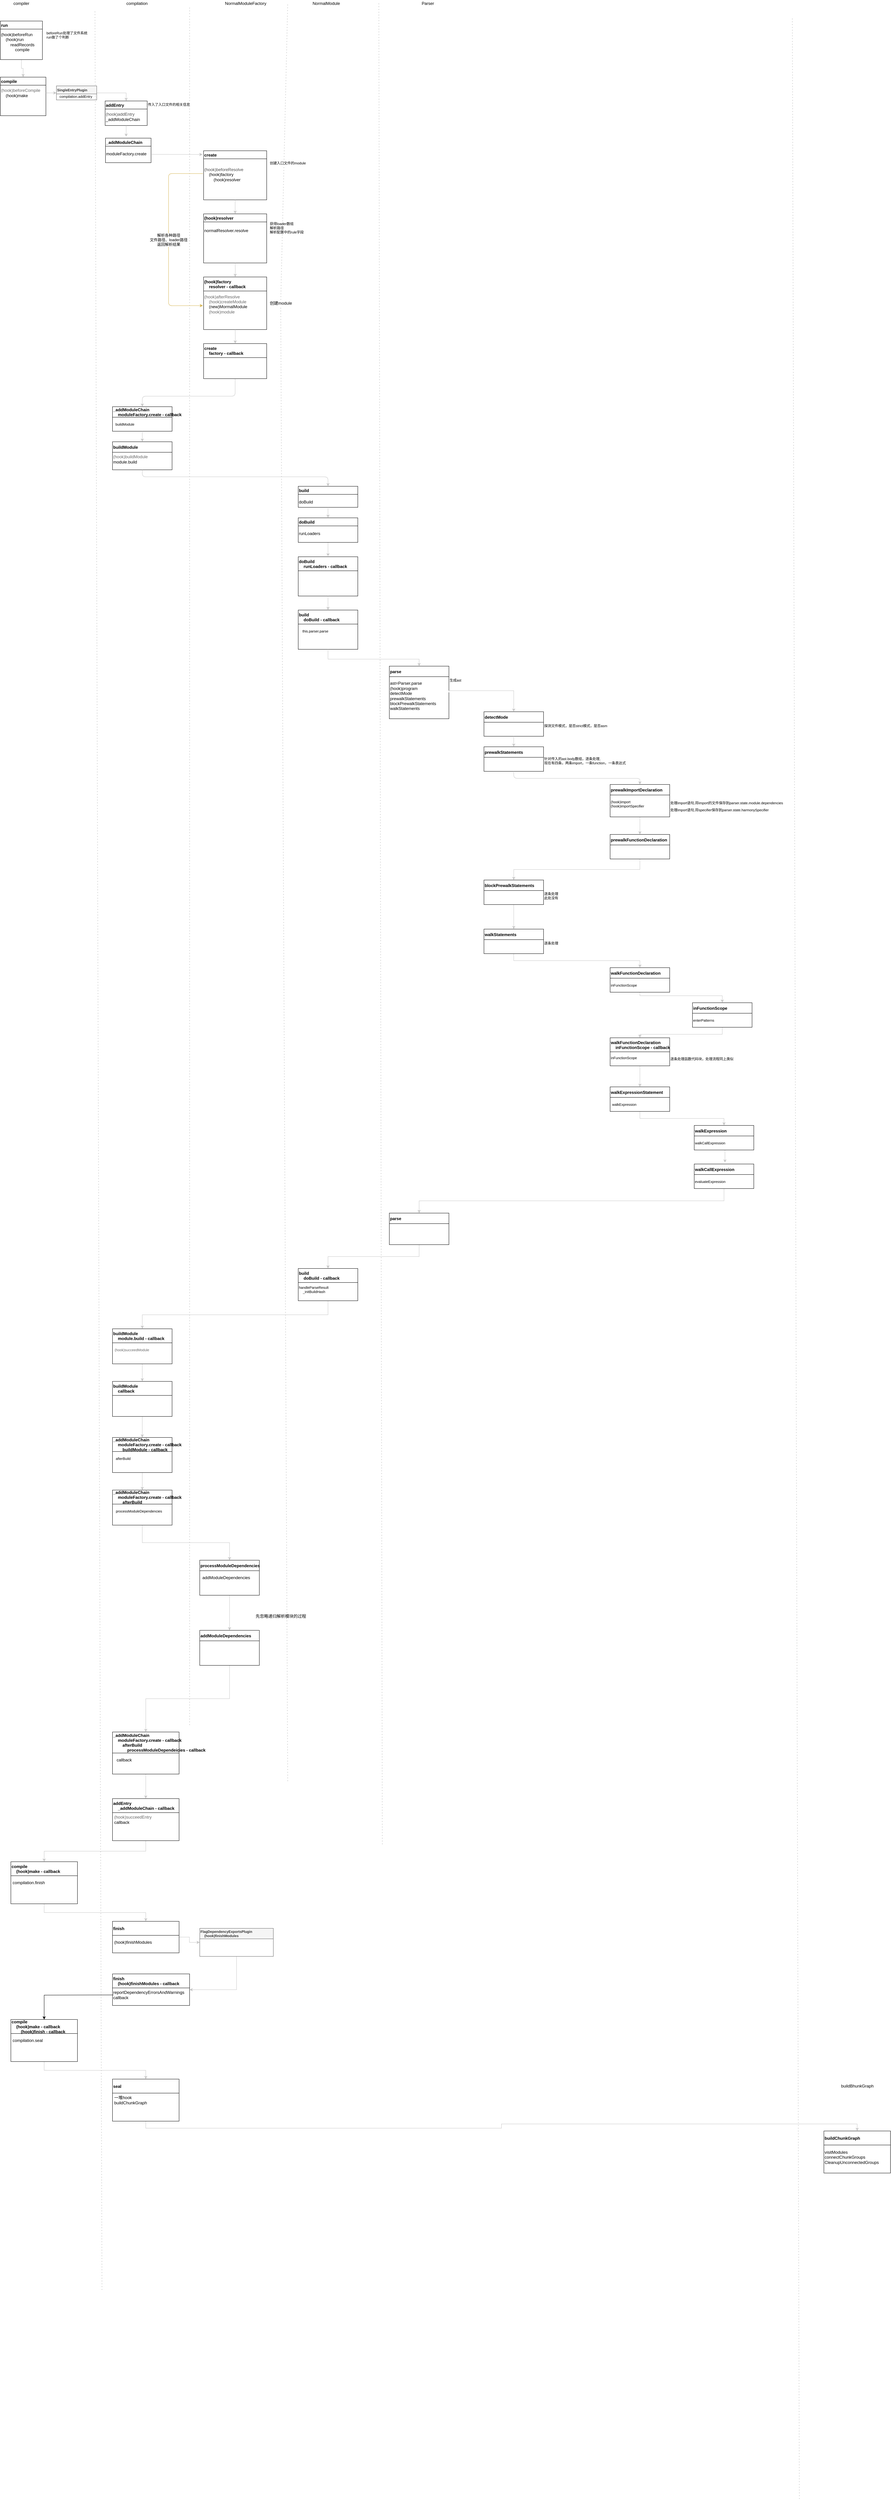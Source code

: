 <mxfile version="14.0.5" type="github">
  <diagram id="6BgOHTFHgBRa7XXHfq-5" name="Page-1">
    <mxGraphModel dx="4460" dy="3115" grid="1" gridSize="10" guides="1" tooltips="1" connect="1" arrows="1" fold="1" page="1" pageScale="1" pageWidth="827" pageHeight="1169" math="0" shadow="0">
      <root>
        <mxCell id="0" />
        <mxCell id="1" parent="0" />
        <mxCell id="rxVHNWmWw3qq-OFvizci-1" value="" style="endArrow=none;dashed=1;html=1;dashPattern=1 3;strokeWidth=2;strokeColor=#C7C7C7;" parent="1" edge="1">
          <mxGeometry width="50" height="50" relative="1" as="geometry">
            <mxPoint x="350" y="6600.833" as="sourcePoint" />
            <mxPoint x="330" y="100" as="targetPoint" />
          </mxGeometry>
        </mxCell>
        <mxCell id="rxVHNWmWw3qq-OFvizci-3" value="compiler" style="text;html=1;strokeColor=none;fillColor=none;align=center;verticalAlign=middle;whiteSpace=wrap;rounded=0;" parent="1" vertex="1">
          <mxGeometry x="100" y="70" width="40" height="20" as="geometry" />
        </mxCell>
        <mxCell id="h6ZV4v813gA91Fd8-JpO-1" style="edgeStyle=orthogonalEdgeStyle;rounded=0;orthogonalLoop=1;jettySize=auto;html=1;entryX=0.5;entryY=0;entryDx=0;entryDy=0;strokeColor=#C7C7C7;" parent="1" source="rxVHNWmWw3qq-OFvizci-5" target="rxVHNWmWw3qq-OFvizci-9" edge="1">
          <mxGeometry relative="1" as="geometry" />
        </mxCell>
        <mxCell id="rxVHNWmWw3qq-OFvizci-5" value="run" style="swimlane;align=left;" parent="1" vertex="1">
          <mxGeometry x="60" y="130" width="120" height="110" as="geometry" />
        </mxCell>
        <mxCell id="rxVHNWmWw3qq-OFvizci-6" value="(hook)beforeRun&lt;br&gt;&amp;nbsp; &amp;nbsp; (hook)run&lt;br&gt;&amp;nbsp; &amp;nbsp; &amp;nbsp; &amp;nbsp; readRecords&lt;br&gt;&amp;nbsp; &amp;nbsp; &amp;nbsp; &amp;nbsp; &amp;nbsp; &amp;nbsp; compile" style="text;html=1;align=left;verticalAlign=middle;resizable=0;points=[];autosize=1;" parent="rxVHNWmWw3qq-OFvizci-5" vertex="1">
          <mxGeometry y="30" width="110" height="60" as="geometry" />
        </mxCell>
        <mxCell id="rxVHNWmWw3qq-OFvizci-9" value="compile" style="swimlane;align=left;" parent="1" vertex="1">
          <mxGeometry x="60" y="290" width="130" height="110" as="geometry" />
        </mxCell>
        <mxCell id="rxVHNWmWw3qq-OFvizci-11" value="&lt;font color=&quot;#666666&quot;&gt;(hook)beforeCompile&lt;br&gt;&lt;/font&gt;&amp;nbsp; &amp;nbsp; (hook)make" style="text;html=1;align=left;verticalAlign=middle;resizable=0;points=[];autosize=1;" parent="rxVHNWmWw3qq-OFvizci-9" vertex="1">
          <mxGeometry y="30" width="130" height="30" as="geometry" />
        </mxCell>
        <mxCell id="h6ZV4v813gA91Fd8-JpO-40" style="edgeStyle=orthogonalEdgeStyle;rounded=0;orthogonalLoop=1;jettySize=auto;html=1;entryX=0.5;entryY=0;entryDx=0;entryDy=0;strokeColor=#C7C7C7;" parent="1" source="rxVHNWmWw3qq-OFvizci-15" target="rxVHNWmWw3qq-OFvizci-18" edge="1">
          <mxGeometry relative="1" as="geometry" />
        </mxCell>
        <mxCell id="rxVHNWmWw3qq-OFvizci-15" value="SingleEntryPlugin" style="swimlane;align=left;fillColor=#f5f5f5;strokeColor=#666666;fontColor=#333333;fontSize=10;" parent="1" vertex="1">
          <mxGeometry x="220" y="315" width="115" height="40" as="geometry" />
        </mxCell>
        <mxCell id="rxVHNWmWw3qq-OFvizci-16" value="compilation.addEntry" style="text;html=1;align=center;verticalAlign=middle;resizable=0;points=[];autosize=1;fontSize=10;" parent="rxVHNWmWw3qq-OFvizci-15" vertex="1">
          <mxGeometry y="20" width="110" height="20" as="geometry" />
        </mxCell>
        <mxCell id="rxVHNWmWw3qq-OFvizci-17" value="compilation" style="text;html=1;strokeColor=none;fillColor=none;align=center;verticalAlign=middle;whiteSpace=wrap;rounded=0;" parent="1" vertex="1">
          <mxGeometry x="430" y="70" width="40" height="20" as="geometry" />
        </mxCell>
        <mxCell id="rxVHNWmWw3qq-OFvizci-18" value="addEntry" style="swimlane;align=left;" parent="1" vertex="1">
          <mxGeometry x="359" y="358" width="120" height="70" as="geometry" />
        </mxCell>
        <mxCell id="rxVHNWmWw3qq-OFvizci-19" value="&lt;font color=&quot;#4d4d4d&quot;&gt;(hook)addEntry&lt;br&gt;&lt;/font&gt;_addModuleChain" style="text;html=1;align=left;verticalAlign=middle;resizable=0;points=[];autosize=1;" parent="rxVHNWmWw3qq-OFvizci-18" vertex="1">
          <mxGeometry y="30" width="110" height="30" as="geometry" />
        </mxCell>
        <mxCell id="rxVHNWmWw3qq-OFvizci-20" value="_addModuleChain" style="swimlane;align=left;" parent="1" vertex="1">
          <mxGeometry x="360" y="464" width="130" height="70" as="geometry" />
        </mxCell>
        <mxCell id="rxVHNWmWw3qq-OFvizci-21" value="moduleFactory.create" style="text;html=1;align=left;verticalAlign=middle;resizable=0;points=[];autosize=1;" parent="rxVHNWmWw3qq-OFvizci-20" vertex="1">
          <mxGeometry y="35" width="130" height="20" as="geometry" />
        </mxCell>
        <mxCell id="rxVHNWmWw3qq-OFvizci-22" value="" style="endArrow=none;dashed=1;html=1;dashPattern=1 3;strokeWidth=2;strokeColor=#C7C7C7;" parent="1" edge="1">
          <mxGeometry width="50" height="50" relative="1" as="geometry">
            <mxPoint x="600" y="4990" as="sourcePoint" />
            <mxPoint x="600.0" y="90" as="targetPoint" />
          </mxGeometry>
        </mxCell>
        <mxCell id="rxVHNWmWw3qq-OFvizci-23" value="NormalModuleFactory" style="text;html=1;strokeColor=none;fillColor=none;align=center;verticalAlign=middle;whiteSpace=wrap;rounded=0;" parent="1" vertex="1">
          <mxGeometry x="740" y="70" width="40" height="20" as="geometry" />
        </mxCell>
        <mxCell id="rxVHNWmWw3qq-OFvizci-25" value="create" style="swimlane;align=left;" parent="1" vertex="1">
          <mxGeometry x="640" y="500" width="180" height="140" as="geometry" />
        </mxCell>
        <mxCell id="rxVHNWmWw3qq-OFvizci-26" value="&lt;font color=&quot;#4d4d4d&quot;&gt;(hook)beforeResolve&lt;br&gt;&lt;/font&gt;&amp;nbsp; &amp;nbsp; (hook)factory&lt;br&gt;&amp;nbsp; &amp;nbsp; &amp;nbsp; &amp;nbsp; (hook)resolver&lt;br&gt;&amp;nbsp; &amp;nbsp; &amp;nbsp; &amp;nbsp; &amp;nbsp; &amp;nbsp;" style="text;html=1;align=left;verticalAlign=middle;resizable=0;points=[];autosize=1;" parent="rxVHNWmWw3qq-OFvizci-25" vertex="1">
          <mxGeometry y="45" width="130" height="60" as="geometry" />
        </mxCell>
        <mxCell id="rxVHNWmWw3qq-OFvizci-27" value="_addModuleChain&#xa;    moduleFactory.create - callback" style="swimlane;align=left;startSize=30;" parent="1" vertex="1">
          <mxGeometry x="380" y="1230" width="170" height="70" as="geometry" />
        </mxCell>
        <mxCell id="rxVHNWmWw3qq-OFvizci-29" value="buildModule" style="text;html=1;align=center;verticalAlign=middle;resizable=0;points=[];autosize=1;fontSize=10;" parent="rxVHNWmWw3qq-OFvizci-27" vertex="1">
          <mxGeometry y="40" width="70" height="20" as="geometry" />
        </mxCell>
        <mxCell id="rxVHNWmWw3qq-OFvizci-30" value="buildModule" style="swimlane;align=left;startSize=30;" parent="1" vertex="1">
          <mxGeometry x="380" y="1330" width="170" height="80" as="geometry" />
        </mxCell>
        <mxCell id="rxVHNWmWw3qq-OFvizci-31" value="&lt;font color=&quot;#666666&quot;&gt;(hook)buildModule&lt;br&gt;&lt;/font&gt;module.build" style="text;html=1;align=left;verticalAlign=middle;resizable=0;points=[];autosize=1;" parent="rxVHNWmWw3qq-OFvizci-30" vertex="1">
          <mxGeometry y="35" width="110" height="30" as="geometry" />
        </mxCell>
        <mxCell id="rxVHNWmWw3qq-OFvizci-32" value="" style="endArrow=none;dashed=1;html=1;dashPattern=1 3;strokeWidth=2;strokeColor=#C7C7C7;" parent="1" source="h6ZV4v813gA91Fd8-JpO-7" edge="1">
          <mxGeometry width="50" height="50" relative="1" as="geometry">
            <mxPoint x="880" y="5150" as="sourcePoint" />
            <mxPoint x="880" y="80" as="targetPoint" />
          </mxGeometry>
        </mxCell>
        <mxCell id="rxVHNWmWw3qq-OFvizci-33" value="build" style="swimlane;align=left;" parent="1" vertex="1">
          <mxGeometry x="910" y="1457" width="170" height="60" as="geometry" />
        </mxCell>
        <mxCell id="rxVHNWmWw3qq-OFvizci-34" value="doBuild" style="text;html=1;align=left;verticalAlign=middle;resizable=0;points=[];autosize=1;" parent="rxVHNWmWw3qq-OFvizci-33" vertex="1">
          <mxGeometry y="35" width="60" height="20" as="geometry" />
        </mxCell>
        <mxCell id="rxVHNWmWw3qq-OFvizci-35" value="NormalModule" style="text;html=1;strokeColor=none;fillColor=none;align=center;verticalAlign=middle;whiteSpace=wrap;rounded=0;" parent="1" vertex="1">
          <mxGeometry x="970" y="70" width="40" height="20" as="geometry" />
        </mxCell>
        <mxCell id="QC7sre-XqN9Exx4dISkb-7" style="edgeStyle=orthogonalEdgeStyle;rounded=0;orthogonalLoop=1;jettySize=auto;html=1;exitX=0.5;exitY=1;exitDx=0;exitDy=0;strokeColor=#C7C7C7;fontSize=10;" parent="1" source="rxVHNWmWw3qq-OFvizci-36" edge="1">
          <mxGeometry relative="1" as="geometry">
            <mxPoint x="995" y="1657" as="targetPoint" />
            <Array as="points">
              <mxPoint x="995" y="1630" />
              <mxPoint x="995" y="1630" />
            </Array>
          </mxGeometry>
        </mxCell>
        <mxCell id="rxVHNWmWw3qq-OFvizci-36" value="doBuild" style="swimlane;align=left;" parent="1" vertex="1">
          <mxGeometry x="910" y="1547" width="170" height="70" as="geometry" />
        </mxCell>
        <mxCell id="rxVHNWmWw3qq-OFvizci-37" value="runLoaders&lt;br&gt;" style="text;html=1;align=left;verticalAlign=middle;resizable=0;points=[];autosize=1;" parent="rxVHNWmWw3qq-OFvizci-36" vertex="1">
          <mxGeometry y="35" width="80" height="20" as="geometry" />
        </mxCell>
        <mxCell id="rxVHNWmWw3qq-OFvizci-38" value="doBuild&#xa;    runLoaders - callback" style="swimlane;align=left;startSize=40;" parent="1" vertex="1">
          <mxGeometry x="910" y="1658" width="170" height="112" as="geometry" />
        </mxCell>
        <mxCell id="QC7sre-XqN9Exx4dISkb-1" value="" style="endArrow=none;dashed=1;html=1;dashPattern=1 3;strokeWidth=2;strokeColor=#C7C7C7;" parent="1" edge="1">
          <mxGeometry width="50" height="50" relative="1" as="geometry">
            <mxPoint x="1150" y="5330" as="sourcePoint" />
            <mxPoint x="1140" y="80" as="targetPoint" />
          </mxGeometry>
        </mxCell>
        <mxCell id="QC7sre-XqN9Exx4dISkb-2" value="Parser" style="text;html=1;strokeColor=none;fillColor=none;align=center;verticalAlign=middle;whiteSpace=wrap;rounded=0;" parent="1" vertex="1">
          <mxGeometry x="1260" y="70" width="40" height="20" as="geometry" />
        </mxCell>
        <mxCell id="QC7sre-XqN9Exx4dISkb-3" value="parse" style="swimlane;align=left;startSize=30;" parent="1" vertex="1">
          <mxGeometry x="1170" y="1970" width="170" height="150" as="geometry" />
        </mxCell>
        <mxCell id="QC7sre-XqN9Exx4dISkb-4" value="ast=Parser.parse&lt;br&gt;(hook)program&lt;br&gt;detectMode&lt;br&gt;prewalkStatements&lt;br&gt;blockPrewalkStatements&lt;br&gt;walkStatements" style="text;html=1;align=left;verticalAlign=middle;resizable=0;points=[];autosize=1;" parent="QC7sre-XqN9Exx4dISkb-3" vertex="1">
          <mxGeometry y="40" width="150" height="90" as="geometry" />
        </mxCell>
        <mxCell id="QC7sre-XqN9Exx4dISkb-24" value="" style="endArrow=classic;html=1;strokeColor=#C7C7C7;fontSize=10;exitX=1.015;exitY=0.56;exitDx=0;exitDy=0;exitPerimeter=0;entryX=-0.018;entryY=0.076;entryDx=0;entryDy=0;entryPerimeter=0;" parent="1" source="rxVHNWmWw3qq-OFvizci-21" target="rxVHNWmWw3qq-OFvizci-25" edge="1">
          <mxGeometry width="50" height="50" relative="1" as="geometry">
            <mxPoint x="330" y="414" as="sourcePoint" />
            <mxPoint x="380" y="364" as="targetPoint" />
          </mxGeometry>
        </mxCell>
        <mxCell id="QC7sre-XqN9Exx4dISkb-25" value="" style="endArrow=classic;html=1;strokeColor=#C7C7C7;fontSize=10;entryX=0.5;entryY=0;entryDx=0;entryDy=0;exitX=0.5;exitY=1;exitDx=0;exitDy=0;" parent="1" source="QC7sre-XqN9Exx4dISkb-43" target="rxVHNWmWw3qq-OFvizci-27" edge="1">
          <mxGeometry width="50" height="50" relative="1" as="geometry">
            <mxPoint x="465" y="1150" as="sourcePoint" />
            <mxPoint x="700" y="1290" as="targetPoint" />
            <Array as="points">
              <mxPoint x="730" y="1200" />
              <mxPoint x="465" y="1200" />
            </Array>
          </mxGeometry>
        </mxCell>
        <mxCell id="QC7sre-XqN9Exx4dISkb-26" value="" style="endArrow=classic;html=1;strokeColor=#C7C7C7;fontSize=10;exitX=0.5;exitY=1;exitDx=0;exitDy=0;entryX=0.5;entryY=0;entryDx=0;entryDy=0;" parent="1" source="rxVHNWmWw3qq-OFvizci-27" target="rxVHNWmWw3qq-OFvizci-30" edge="1">
          <mxGeometry width="50" height="50" relative="1" as="geometry">
            <mxPoint x="650" y="1340" as="sourcePoint" />
            <mxPoint x="700" y="1290" as="targetPoint" />
          </mxGeometry>
        </mxCell>
        <mxCell id="QC7sre-XqN9Exx4dISkb-27" value="" style="endArrow=classic;html=1;strokeColor=#C7C7C7;fontSize=10;entryX=0.5;entryY=0;entryDx=0;entryDy=0;" parent="1" target="rxVHNWmWw3qq-OFvizci-33" edge="1">
          <mxGeometry width="50" height="50" relative="1" as="geometry">
            <mxPoint x="465" y="1410" as="sourcePoint" />
            <mxPoint x="475" y="1340" as="targetPoint" />
            <Array as="points">
              <mxPoint x="465" y="1430" />
              <mxPoint x="995" y="1430" />
            </Array>
          </mxGeometry>
        </mxCell>
        <mxCell id="QC7sre-XqN9Exx4dISkb-30" style="edgeStyle=orthogonalEdgeStyle;rounded=0;orthogonalLoop=1;jettySize=auto;html=1;exitX=0.5;exitY=1;exitDx=0;exitDy=0;strokeColor=#C7C7C7;fontSize=10;" parent="1" source="rxVHNWmWw3qq-OFvizci-18" edge="1">
          <mxGeometry relative="1" as="geometry">
            <mxPoint x="130" y="250" as="sourcePoint" />
            <mxPoint x="419" y="460" as="targetPoint" />
          </mxGeometry>
        </mxCell>
        <mxCell id="QC7sre-XqN9Exx4dISkb-32" value="beforeRun处理了文件系统&lt;br&gt;&lt;div style=&quot;text-align: left&quot;&gt;&lt;span&gt;run做了个判断&lt;/span&gt;&lt;/div&gt;" style="text;html=1;strokeColor=none;fillColor=none;align=center;verticalAlign=middle;whiteSpace=wrap;rounded=0;fontSize=10;" parent="1" vertex="1">
          <mxGeometry x="180" y="160" width="140" height="20" as="geometry" />
        </mxCell>
        <mxCell id="QC7sre-XqN9Exx4dISkb-33" value="&lt;div&gt;&lt;span&gt;传入了入口文件的相关信息&lt;/span&gt;&lt;/div&gt;" style="text;html=1;strokeColor=none;fillColor=none;align=left;verticalAlign=middle;whiteSpace=wrap;rounded=0;fontSize=10;" parent="1" vertex="1">
          <mxGeometry x="479" y="358" width="140" height="20" as="geometry" />
        </mxCell>
        <mxCell id="QC7sre-XqN9Exx4dISkb-34" value="创建入口文件的module" style="text;html=1;strokeColor=none;fillColor=none;align=left;verticalAlign=middle;whiteSpace=wrap;rounded=0;fontSize=10;" parent="1" vertex="1">
          <mxGeometry x="827" y="525" width="140" height="20" as="geometry" />
        </mxCell>
        <mxCell id="QC7sre-XqN9Exx4dISkb-35" value="(hook)resolver" style="swimlane;align=left;" parent="1" vertex="1">
          <mxGeometry x="640" y="680" width="180" height="140" as="geometry" />
        </mxCell>
        <mxCell id="QC7sre-XqN9Exx4dISkb-36" value="normalResolver.resolve&lt;br&gt;&amp;nbsp; &amp;nbsp;&amp;nbsp;" style="text;html=1;align=left;verticalAlign=middle;resizable=0;points=[];autosize=1;" parent="QC7sre-XqN9Exx4dISkb-35" vertex="1">
          <mxGeometry y="40" width="140" height="30" as="geometry" />
        </mxCell>
        <mxCell id="QC7sre-XqN9Exx4dISkb-37" value="获得loader数组&lt;br&gt;解析路径&lt;br&gt;解析配置中的rule字段" style="text;html=1;strokeColor=none;fillColor=none;align=left;verticalAlign=middle;whiteSpace=wrap;rounded=0;fontSize=10;" parent="1" vertex="1">
          <mxGeometry x="827" y="710" width="140" height="20" as="geometry" />
        </mxCell>
        <mxCell id="QC7sre-XqN9Exx4dISkb-38" value="(hook)factory&#xa;    resolver - callback" style="swimlane;align=left;startSize=40;" parent="1" vertex="1">
          <mxGeometry x="640" y="860" width="180" height="150" as="geometry" />
        </mxCell>
        <mxCell id="QC7sre-XqN9Exx4dISkb-39" value="&lt;font color=&quot;#666666&quot;&gt;(hook)afterResolve&lt;br&gt;&amp;nbsp; &amp;nbsp; (hook)createModule&lt;br&gt;&lt;/font&gt;&amp;nbsp; &amp;nbsp; (new)MormalModule&lt;br&gt;&lt;font color=&quot;#666666&quot;&gt;&amp;nbsp; &amp;nbsp; (hook)module&lt;br&gt;&lt;/font&gt;&amp;nbsp; &amp;nbsp;&amp;nbsp;" style="text;html=1;align=left;verticalAlign=middle;resizable=0;points=[];autosize=1;" parent="QC7sre-XqN9Exx4dISkb-38" vertex="1">
          <mxGeometry y="45" width="140" height="80" as="geometry" />
        </mxCell>
        <mxCell id="QC7sre-XqN9Exx4dISkb-40" value="" style="endArrow=classic;html=1;strokeColor=#C7C7C7;fontSize=10;entryX=0.5;entryY=0;entryDx=0;entryDy=0;exitX=0.5;exitY=1;exitDx=0;exitDy=0;" parent="1" source="rxVHNWmWw3qq-OFvizci-25" target="QC7sre-XqN9Exx4dISkb-35" edge="1">
          <mxGeometry width="50" height="50" relative="1" as="geometry">
            <mxPoint x="455.0" y="620" as="sourcePoint" />
            <mxPoint x="455.0" y="700" as="targetPoint" />
            <Array as="points" />
          </mxGeometry>
        </mxCell>
        <mxCell id="QC7sre-XqN9Exx4dISkb-42" style="edgeStyle=orthogonalEdgeStyle;rounded=0;orthogonalLoop=1;jettySize=auto;html=1;strokeColor=#C7C7C7;fontSize=10;" parent="1" target="QC7sre-XqN9Exx4dISkb-38" edge="1">
          <mxGeometry relative="1" as="geometry">
            <mxPoint x="730" y="820" as="sourcePoint" />
          </mxGeometry>
        </mxCell>
        <mxCell id="QC7sre-XqN9Exx4dISkb-43" value="create&#xa;    factory - callback" style="swimlane;align=left;startSize=40;" parent="1" vertex="1">
          <mxGeometry x="640" y="1050" width="180" height="100" as="geometry" />
        </mxCell>
        <mxCell id="QC7sre-XqN9Exx4dISkb-45" style="edgeStyle=orthogonalEdgeStyle;rounded=0;orthogonalLoop=1;jettySize=auto;html=1;strokeColor=#C7C7C7;fontSize=10;" parent="1" target="QC7sre-XqN9Exx4dISkb-43" edge="1">
          <mxGeometry relative="1" as="geometry">
            <mxPoint x="730" y="1010" as="sourcePoint" />
            <mxPoint x="740.0" y="870" as="targetPoint" />
          </mxGeometry>
        </mxCell>
        <mxCell id="QC7sre-XqN9Exx4dISkb-46" value="" style="endArrow=classic;html=1;strokeColor=#C7C7C7;fontSize=10;exitX=0.5;exitY=1;exitDx=0;exitDy=0;entryX=0.5;entryY=0;entryDx=0;entryDy=0;" parent="1" source="rxVHNWmWw3qq-OFvizci-33" target="rxVHNWmWw3qq-OFvizci-36" edge="1">
          <mxGeometry width="50" height="50" relative="1" as="geometry">
            <mxPoint x="472.5" y="1750" as="sourcePoint" />
            <mxPoint x="475" y="1780" as="targetPoint" />
          </mxGeometry>
        </mxCell>
        <mxCell id="QC7sre-XqN9Exx4dISkb-47" value="build&#xa;    doBuild - callback" style="swimlane;align=left;startSize=40;" parent="1" vertex="1">
          <mxGeometry x="910" y="1810" width="170" height="112" as="geometry" />
        </mxCell>
        <mxCell id="QC7sre-XqN9Exx4dISkb-48" value="this.parser.parse" style="text;html=1;align=left;verticalAlign=middle;resizable=0;points=[];autosize=1;fontSize=10;" parent="QC7sre-XqN9Exx4dISkb-47" vertex="1">
          <mxGeometry x="10" y="50" width="90" height="20" as="geometry" />
        </mxCell>
        <mxCell id="QC7sre-XqN9Exx4dISkb-49" style="edgeStyle=orthogonalEdgeStyle;rounded=0;orthogonalLoop=1;jettySize=auto;html=1;exitX=0.5;exitY=1;exitDx=0;exitDy=0;strokeColor=#C7C7C7;fontSize=10;entryX=0.5;entryY=0;entryDx=0;entryDy=0;" parent="1" source="rxVHNWmWw3qq-OFvizci-38" target="QC7sre-XqN9Exx4dISkb-47" edge="1">
          <mxGeometry relative="1" as="geometry">
            <mxPoint x="1005" y="1627" as="sourcePoint" />
            <mxPoint x="1005" y="1667" as="targetPoint" />
            <Array as="points">
              <mxPoint x="995" y="1790" />
              <mxPoint x="995" y="1790" />
            </Array>
          </mxGeometry>
        </mxCell>
        <mxCell id="QC7sre-XqN9Exx4dISkb-50" style="edgeStyle=orthogonalEdgeStyle;rounded=0;orthogonalLoop=1;jettySize=auto;html=1;exitX=0.5;exitY=1;exitDx=0;exitDy=0;strokeColor=#C7C7C7;fontSize=10;entryX=0.5;entryY=0;entryDx=0;entryDy=0;" parent="1" source="QC7sre-XqN9Exx4dISkb-47" target="QC7sre-XqN9Exx4dISkb-3" edge="1">
          <mxGeometry relative="1" as="geometry">
            <mxPoint x="1005" y="1780" as="sourcePoint" />
            <mxPoint x="1005" y="1820" as="targetPoint" />
            <Array as="points">
              <mxPoint x="995" y="1950" />
              <mxPoint x="1255" y="1950" />
            </Array>
          </mxGeometry>
        </mxCell>
        <mxCell id="QC7sre-XqN9Exx4dISkb-51" value="生成ast" style="text;html=1;align=left;verticalAlign=middle;resizable=0;points=[];autosize=1;fontSize=10;" parent="1" vertex="1">
          <mxGeometry x="1340" y="2000" width="50" height="20" as="geometry" />
        </mxCell>
        <mxCell id="QC7sre-XqN9Exx4dISkb-52" value="detectMode" style="swimlane;align=left;startSize=30;" parent="1" vertex="1">
          <mxGeometry x="1440" y="2100" width="170" height="70" as="geometry" />
        </mxCell>
        <mxCell id="QC7sre-XqN9Exx4dISkb-54" value="探测文件模式，是否strict模式，是否asm" style="text;html=1;align=left;verticalAlign=middle;resizable=0;points=[];autosize=1;fontSize=10;" parent="1" vertex="1">
          <mxGeometry x="1610" y="2130" width="200" height="20" as="geometry" />
        </mxCell>
        <mxCell id="QC7sre-XqN9Exx4dISkb-55" value="prewalkStatements" style="swimlane;align=left;startSize=30;" parent="1" vertex="1">
          <mxGeometry x="1440" y="2200" width="170" height="70" as="geometry" />
        </mxCell>
        <mxCell id="QC7sre-XqN9Exx4dISkb-56" value="针对传入的ast.body数组，逐条处理,&lt;br&gt;现在有四条，两条import，一条function，一条表达式" style="text;html=1;align=left;verticalAlign=middle;resizable=0;points=[];autosize=1;fontSize=10;" parent="1" vertex="1">
          <mxGeometry x="1610" y="2225" width="250" height="30" as="geometry" />
        </mxCell>
        <mxCell id="QC7sre-XqN9Exx4dISkb-68" style="edgeStyle=orthogonalEdgeStyle;rounded=0;orthogonalLoop=1;jettySize=auto;html=1;exitX=0.5;exitY=1;exitDx=0;exitDy=0;entryX=0.5;entryY=0;entryDx=0;entryDy=0;strokeColor=#C7C7C7;fontSize=10;" parent="1" source="QC7sre-XqN9Exx4dISkb-57" target="QC7sre-XqN9Exx4dISkb-65" edge="1">
          <mxGeometry relative="1" as="geometry" />
        </mxCell>
        <mxCell id="QC7sre-XqN9Exx4dISkb-57" value="prewalkImportDeclaration" style="swimlane;align=left;startSize=30;" parent="1" vertex="1">
          <mxGeometry x="1800" y="2307.5" width="170" height="92.5" as="geometry" />
        </mxCell>
        <mxCell id="QC7sre-XqN9Exx4dISkb-59" value="(hook)import&lt;br&gt;(hook)importSpecifier" style="text;html=1;align=left;verticalAlign=middle;resizable=0;points=[];autosize=1;fontSize=10;" parent="QC7sre-XqN9Exx4dISkb-57" vertex="1">
          <mxGeometry y="40" width="110" height="30" as="geometry" />
        </mxCell>
        <mxCell id="QC7sre-XqN9Exx4dISkb-58" value="处理import语句,将import的文件保存到parser.state.module.dependencies" style="text;html=1;align=left;verticalAlign=middle;resizable=0;points=[];autosize=1;fontSize=10;" parent="1" vertex="1">
          <mxGeometry x="1970" y="2350" width="340" height="20" as="geometry" />
        </mxCell>
        <mxCell id="QC7sre-XqN9Exx4dISkb-60" style="edgeStyle=orthogonalEdgeStyle;rounded=0;orthogonalLoop=1;jettySize=auto;html=1;exitX=1;exitY=0.5;exitDx=0;exitDy=0;strokeColor=#C7C7C7;fontSize=10;entryX=0.5;entryY=0;entryDx=0;entryDy=0;" parent="1" source="QC7sre-XqN9Exx4dISkb-3" target="QC7sre-XqN9Exx4dISkb-52" edge="1">
          <mxGeometry relative="1" as="geometry">
            <mxPoint x="1005" y="1932.0" as="sourcePoint" />
            <mxPoint x="1265" y="1980.0" as="targetPoint" />
            <Array as="points">
              <mxPoint x="1340" y="2040" />
            </Array>
          </mxGeometry>
        </mxCell>
        <mxCell id="QC7sre-XqN9Exx4dISkb-62" style="edgeStyle=orthogonalEdgeStyle;rounded=0;orthogonalLoop=1;jettySize=auto;html=1;strokeColor=#C7C7C7;fontSize=10;entryX=0.5;entryY=0;entryDx=0;entryDy=0;" parent="1" target="QC7sre-XqN9Exx4dISkb-55" edge="1">
          <mxGeometry relative="1" as="geometry">
            <mxPoint x="1525" y="2170" as="sourcePoint" />
            <mxPoint x="1535" y="2110" as="targetPoint" />
            <Array as="points">
              <mxPoint x="1525" y="2170" />
            </Array>
          </mxGeometry>
        </mxCell>
        <mxCell id="QC7sre-XqN9Exx4dISkb-63" value="" style="endArrow=classic;html=1;strokeColor=#C7C7C7;fontSize=10;entryX=0.5;entryY=0;entryDx=0;entryDy=0;exitX=0.5;exitY=1;exitDx=0;exitDy=0;" parent="1" source="QC7sre-XqN9Exx4dISkb-55" target="QC7sre-XqN9Exx4dISkb-57" edge="1">
          <mxGeometry width="50" height="50" relative="1" as="geometry">
            <mxPoint x="1260" y="2510" as="sourcePoint" />
            <mxPoint x="1310" y="2460" as="targetPoint" />
            <Array as="points">
              <mxPoint x="1525" y="2290" />
              <mxPoint x="1885" y="2290" />
            </Array>
          </mxGeometry>
        </mxCell>
        <mxCell id="QC7sre-XqN9Exx4dISkb-64" value="处理import语句,将specifier保存到parser.state.harmonySpecifier" style="text;html=1;align=left;verticalAlign=middle;resizable=0;points=[];autosize=1;fontSize=10;" parent="1" vertex="1">
          <mxGeometry x="1970" y="2370" width="300" height="20" as="geometry" />
        </mxCell>
        <mxCell id="QC7sre-XqN9Exx4dISkb-70" style="edgeStyle=orthogonalEdgeStyle;rounded=0;orthogonalLoop=1;jettySize=auto;html=1;exitX=0.5;exitY=1;exitDx=0;exitDy=0;entryX=0.5;entryY=0;entryDx=0;entryDy=0;strokeColor=#C7C7C7;fontSize=10;" parent="1" source="QC7sre-XqN9Exx4dISkb-65" target="QC7sre-XqN9Exx4dISkb-71" edge="1">
          <mxGeometry relative="1" as="geometry">
            <mxPoint x="1885" y="2570" as="targetPoint" />
          </mxGeometry>
        </mxCell>
        <mxCell id="QC7sre-XqN9Exx4dISkb-65" value="prewalkFunctionDeclaration" style="swimlane;align=left;startSize=30;" parent="1" vertex="1">
          <mxGeometry x="1800" y="2450" width="170" height="70" as="geometry" />
        </mxCell>
        <mxCell id="QC7sre-XqN9Exx4dISkb-74" style="edgeStyle=orthogonalEdgeStyle;rounded=0;orthogonalLoop=1;jettySize=auto;html=1;exitX=0.5;exitY=1;exitDx=0;exitDy=0;entryX=0.5;entryY=0;entryDx=0;entryDy=0;strokeColor=#C7C7C7;fontSize=10;" parent="1" source="QC7sre-XqN9Exx4dISkb-71" target="QC7sre-XqN9Exx4dISkb-73" edge="1">
          <mxGeometry relative="1" as="geometry" />
        </mxCell>
        <mxCell id="QC7sre-XqN9Exx4dISkb-71" value="blockPrewalkStatements" style="swimlane;align=left;startSize=30;" parent="1" vertex="1">
          <mxGeometry x="1440" y="2580" width="170" height="70" as="geometry" />
        </mxCell>
        <mxCell id="QC7sre-XqN9Exx4dISkb-72" value="逐条处理&lt;br&gt;此处没有" style="text;html=1;align=left;verticalAlign=middle;resizable=0;points=[];autosize=1;fontSize=10;" parent="1" vertex="1">
          <mxGeometry x="1610" y="2610" width="60" height="30" as="geometry" />
        </mxCell>
        <mxCell id="QC7sre-XqN9Exx4dISkb-77" style="edgeStyle=orthogonalEdgeStyle;rounded=0;orthogonalLoop=1;jettySize=auto;html=1;entryX=0.5;entryY=0;entryDx=0;entryDy=0;strokeColor=#C7C7C7;fontSize=10;exitX=0.5;exitY=1;exitDx=0;exitDy=0;" parent="1" source="QC7sre-XqN9Exx4dISkb-73" target="QC7sre-XqN9Exx4dISkb-76" edge="1">
          <mxGeometry relative="1" as="geometry" />
        </mxCell>
        <mxCell id="QC7sre-XqN9Exx4dISkb-73" value="walkStatements" style="swimlane;align=left;startSize=30;" parent="1" vertex="1">
          <mxGeometry x="1440" y="2720" width="170" height="70" as="geometry" />
        </mxCell>
        <mxCell id="QC7sre-XqN9Exx4dISkb-75" value="逐条处理" style="text;html=1;align=left;verticalAlign=middle;resizable=0;points=[];autosize=1;fontSize=10;" parent="1" vertex="1">
          <mxGeometry x="1610" y="2750" width="60" height="20" as="geometry" />
        </mxCell>
        <mxCell id="QC7sre-XqN9Exx4dISkb-81" style="edgeStyle=orthogonalEdgeStyle;rounded=0;orthogonalLoop=1;jettySize=auto;html=1;exitX=0.5;exitY=1;exitDx=0;exitDy=0;entryX=0.5;entryY=0;entryDx=0;entryDy=0;strokeColor=#C7C7C7;fontSize=10;" parent="1" source="QC7sre-XqN9Exx4dISkb-76" target="QC7sre-XqN9Exx4dISkb-79" edge="1">
          <mxGeometry relative="1" as="geometry">
            <Array as="points">
              <mxPoint x="1885" y="2910" />
              <mxPoint x="2120" y="2910" />
            </Array>
          </mxGeometry>
        </mxCell>
        <mxCell id="QC7sre-XqN9Exx4dISkb-76" value="walkFunctionDeclaration" style="swimlane;align=left;startSize=30;" parent="1" vertex="1">
          <mxGeometry x="1800" y="2830" width="170" height="70" as="geometry" />
        </mxCell>
        <mxCell id="QC7sre-XqN9Exx4dISkb-78" value="inFunctionScope" style="text;html=1;align=left;verticalAlign=middle;resizable=0;points=[];autosize=1;fontSize=10;" parent="QC7sre-XqN9Exx4dISkb-76" vertex="1">
          <mxGeometry y="40" width="90" height="20" as="geometry" />
        </mxCell>
        <mxCell id="QC7sre-XqN9Exx4dISkb-87" style="edgeStyle=orthogonalEdgeStyle;rounded=0;orthogonalLoop=1;jettySize=auto;html=1;exitX=0.5;exitY=1;exitDx=0;exitDy=0;entryX=0.5;entryY=0;entryDx=0;entryDy=0;strokeColor=#C7C7C7;fontSize=10;" parent="1" source="QC7sre-XqN9Exx4dISkb-79" target="QC7sre-XqN9Exx4dISkb-82" edge="1">
          <mxGeometry relative="1" as="geometry">
            <Array as="points">
              <mxPoint x="2120" y="3020" />
              <mxPoint x="1885" y="3020" />
            </Array>
          </mxGeometry>
        </mxCell>
        <mxCell id="QC7sre-XqN9Exx4dISkb-79" value="inFunctionScope" style="swimlane;align=left;startSize=30;" parent="1" vertex="1">
          <mxGeometry x="2035" y="2930" width="170" height="70" as="geometry" />
        </mxCell>
        <mxCell id="QC7sre-XqN9Exx4dISkb-80" value="enterPatterns" style="text;html=1;align=left;verticalAlign=middle;resizable=0;points=[];autosize=1;fontSize=10;" parent="QC7sre-XqN9Exx4dISkb-79" vertex="1">
          <mxGeometry y="40" width="80" height="20" as="geometry" />
        </mxCell>
        <mxCell id="QC7sre-XqN9Exx4dISkb-90" style="edgeStyle=orthogonalEdgeStyle;rounded=0;orthogonalLoop=1;jettySize=auto;html=1;exitX=0.5;exitY=1;exitDx=0;exitDy=0;entryX=0.5;entryY=0;entryDx=0;entryDy=0;strokeColor=#C7C7C7;fontSize=10;" parent="1" source="QC7sre-XqN9Exx4dISkb-82" target="QC7sre-XqN9Exx4dISkb-88" edge="1">
          <mxGeometry relative="1" as="geometry" />
        </mxCell>
        <mxCell id="QC7sre-XqN9Exx4dISkb-82" value="walkFunctionDeclaration&#xa;    inFunctionScope - callback" style="swimlane;align=left;startSize=40;" parent="1" vertex="1">
          <mxGeometry x="1800" y="3030" width="170" height="80" as="geometry" />
        </mxCell>
        <mxCell id="QC7sre-XqN9Exx4dISkb-83" value="inFunctionScope" style="text;html=1;align=left;verticalAlign=middle;resizable=0;points=[];autosize=1;fontSize=10;" parent="QC7sre-XqN9Exx4dISkb-82" vertex="1">
          <mxGeometry y="47" width="90" height="20" as="geometry" />
        </mxCell>
        <mxCell id="QC7sre-XqN9Exx4dISkb-85" value="逐条处理函数代码块，处理流程同上类似" style="text;html=1;align=left;verticalAlign=middle;resizable=0;points=[];autosize=1;fontSize=10;" parent="1" vertex="1">
          <mxGeometry x="1970" y="3080" width="200" height="20" as="geometry" />
        </mxCell>
        <mxCell id="QC7sre-XqN9Exx4dISkb-93" style="edgeStyle=orthogonalEdgeStyle;rounded=0;orthogonalLoop=1;jettySize=auto;html=1;entryX=0.5;entryY=0;entryDx=0;entryDy=0;strokeColor=#C7C7C7;fontSize=10;exitX=0.5;exitY=1;exitDx=0;exitDy=0;" parent="1" source="QC7sre-XqN9Exx4dISkb-88" target="QC7sre-XqN9Exx4dISkb-91" edge="1">
          <mxGeometry relative="1" as="geometry">
            <Array as="points">
              <mxPoint x="1885" y="3260" />
              <mxPoint x="2125" y="3260" />
            </Array>
          </mxGeometry>
        </mxCell>
        <mxCell id="QC7sre-XqN9Exx4dISkb-88" value="walkExpressionStatement" style="swimlane;align=left;startSize=30;" parent="1" vertex="1">
          <mxGeometry x="1800" y="3170" width="170" height="70" as="geometry" />
        </mxCell>
        <mxCell id="QC7sre-XqN9Exx4dISkb-89" value="walkExpression" style="text;html=1;align=center;verticalAlign=middle;resizable=0;points=[];autosize=1;fontSize=10;" parent="QC7sre-XqN9Exx4dISkb-88" vertex="1">
          <mxGeometry y="40" width="80" height="20" as="geometry" />
        </mxCell>
        <mxCell id="QC7sre-XqN9Exx4dISkb-96" style="edgeStyle=orthogonalEdgeStyle;rounded=0;orthogonalLoop=1;jettySize=auto;html=1;exitX=0.5;exitY=1;exitDx=0;exitDy=0;entryX=0.516;entryY=-0.059;entryDx=0;entryDy=0;entryPerimeter=0;strokeColor=#C7C7C7;fontSize=10;" parent="1" source="QC7sre-XqN9Exx4dISkb-91" target="QC7sre-XqN9Exx4dISkb-94" edge="1">
          <mxGeometry relative="1" as="geometry" />
        </mxCell>
        <mxCell id="QC7sre-XqN9Exx4dISkb-91" value="walkExpression" style="swimlane;align=left;startSize=30;" parent="1" vertex="1">
          <mxGeometry x="2040" y="3280" width="170" height="70" as="geometry" />
        </mxCell>
        <mxCell id="QC7sre-XqN9Exx4dISkb-92" value="walkCallExpression" style="text;html=1;align=left;verticalAlign=middle;resizable=0;points=[];autosize=1;fontSize=10;" parent="QC7sre-XqN9Exx4dISkb-91" vertex="1">
          <mxGeometry y="40" width="100" height="20" as="geometry" />
        </mxCell>
        <mxCell id="QC7sre-XqN9Exx4dISkb-100" style="edgeStyle=orthogonalEdgeStyle;rounded=0;orthogonalLoop=1;jettySize=auto;html=1;strokeColor=#C7C7C7;fontSize=10;exitX=0.5;exitY=1;exitDx=0;exitDy=0;" parent="1" source="QC7sre-XqN9Exx4dISkb-94" target="QC7sre-XqN9Exx4dISkb-98" edge="1">
          <mxGeometry relative="1" as="geometry" />
        </mxCell>
        <mxCell id="QC7sre-XqN9Exx4dISkb-94" value="walkCallExpression" style="swimlane;align=left;startSize=30;" parent="1" vertex="1">
          <mxGeometry x="2040" y="3390" width="170" height="70" as="geometry" />
        </mxCell>
        <mxCell id="QC7sre-XqN9Exx4dISkb-97" value="evaluateExpression" style="text;html=1;align=left;verticalAlign=middle;resizable=0;points=[];autosize=1;fontSize=10;" parent="QC7sre-XqN9Exx4dISkb-94" vertex="1">
          <mxGeometry y="40" width="100" height="20" as="geometry" />
        </mxCell>
        <mxCell id="QC7sre-XqN9Exx4dISkb-103" style="edgeStyle=orthogonalEdgeStyle;rounded=0;orthogonalLoop=1;jettySize=auto;html=1;exitX=0.5;exitY=1;exitDx=0;exitDy=0;entryX=0.5;entryY=0;entryDx=0;entryDy=0;strokeColor=#C7C7C7;fontSize=10;" parent="1" source="QC7sre-XqN9Exx4dISkb-98" target="QC7sre-XqN9Exx4dISkb-101" edge="1">
          <mxGeometry relative="1" as="geometry" />
        </mxCell>
        <mxCell id="QC7sre-XqN9Exx4dISkb-98" value="parse" style="swimlane;align=left;startSize=30;" parent="1" vertex="1">
          <mxGeometry x="1170" y="3530" width="170" height="90" as="geometry" />
        </mxCell>
        <mxCell id="QC7sre-XqN9Exx4dISkb-107" style="edgeStyle=orthogonalEdgeStyle;rounded=0;orthogonalLoop=1;jettySize=auto;html=1;entryX=0.5;entryY=0;entryDx=0;entryDy=0;strokeColor=#C7C7C7;fontSize=10;exitX=0.5;exitY=1;exitDx=0;exitDy=0;" parent="1" source="QC7sre-XqN9Exx4dISkb-101" target="QC7sre-XqN9Exx4dISkb-104" edge="1">
          <mxGeometry relative="1" as="geometry" />
        </mxCell>
        <mxCell id="QC7sre-XqN9Exx4dISkb-101" value="build&#xa;    doBuild - callback" style="swimlane;align=left;startSize=40;" parent="1" vertex="1">
          <mxGeometry x="910" y="3688" width="170" height="92" as="geometry" />
        </mxCell>
        <mxCell id="QC7sre-XqN9Exx4dISkb-102" value="handleParseResult&lt;br&gt;&amp;nbsp; &amp;nbsp; _initBuildHash" style="text;html=1;align=left;verticalAlign=middle;resizable=0;points=[];autosize=1;fontSize=10;" parent="QC7sre-XqN9Exx4dISkb-101" vertex="1">
          <mxGeometry y="45" width="100" height="30" as="geometry" />
        </mxCell>
        <mxCell id="QC7sre-XqN9Exx4dISkb-110" style="edgeStyle=orthogonalEdgeStyle;rounded=0;orthogonalLoop=1;jettySize=auto;html=1;entryX=0.5;entryY=0;entryDx=0;entryDy=0;strokeColor=#C7C7C7;fontSize=10;" parent="1" source="QC7sre-XqN9Exx4dISkb-104" target="QC7sre-XqN9Exx4dISkb-108" edge="1">
          <mxGeometry relative="1" as="geometry" />
        </mxCell>
        <mxCell id="QC7sre-XqN9Exx4dISkb-104" value="buildModule&#xa;    module.build - callback" style="swimlane;align=left;startSize=40;" parent="1" vertex="1">
          <mxGeometry x="380" y="3860" width="170" height="100" as="geometry" />
        </mxCell>
        <mxCell id="QC7sre-XqN9Exx4dISkb-106" value="&lt;font color=&quot;#666666&quot;&gt;(hook)succeedModule&lt;/font&gt;" style="text;html=1;align=center;verticalAlign=middle;resizable=0;points=[];autosize=1;fontSize=10;" parent="QC7sre-XqN9Exx4dISkb-104" vertex="1">
          <mxGeometry y="50" width="110" height="20" as="geometry" />
        </mxCell>
        <mxCell id="QC7sre-XqN9Exx4dISkb-114" style="edgeStyle=orthogonalEdgeStyle;rounded=0;orthogonalLoop=1;jettySize=auto;html=1;entryX=0.5;entryY=0;entryDx=0;entryDy=0;strokeColor=#C7C7C7;fontSize=10;" parent="1" source="QC7sre-XqN9Exx4dISkb-108" target="QC7sre-XqN9Exx4dISkb-111" edge="1">
          <mxGeometry relative="1" as="geometry" />
        </mxCell>
        <mxCell id="QC7sre-XqN9Exx4dISkb-108" value="buildModule&#xa;    callback" style="swimlane;align=left;startSize=40;" parent="1" vertex="1">
          <mxGeometry x="380" y="4010" width="170" height="100" as="geometry" />
        </mxCell>
        <mxCell id="QC7sre-XqN9Exx4dISkb-117" style="edgeStyle=orthogonalEdgeStyle;rounded=0;orthogonalLoop=1;jettySize=auto;html=1;exitX=0.5;exitY=1;exitDx=0;exitDy=0;entryX=0.5;entryY=0;entryDx=0;entryDy=0;strokeColor=#C7C7C7;fontSize=10;" parent="1" source="QC7sre-XqN9Exx4dISkb-111" target="QC7sre-XqN9Exx4dISkb-115" edge="1">
          <mxGeometry relative="1" as="geometry" />
        </mxCell>
        <mxCell id="QC7sre-XqN9Exx4dISkb-111" value="_addModuleChain&#xa;    moduleFactory.create - callback&#xa;        buildModule - callback" style="swimlane;align=left;startSize=40;" parent="1" vertex="1">
          <mxGeometry x="380" y="4170" width="170" height="100" as="geometry" />
        </mxCell>
        <mxCell id="QC7sre-XqN9Exx4dISkb-113" value="afterBuild" style="text;html=1;align=center;verticalAlign=middle;resizable=0;points=[];autosize=1;fontSize=10;" parent="QC7sre-XqN9Exx4dISkb-111" vertex="1">
          <mxGeometry y="50" width="60" height="20" as="geometry" />
        </mxCell>
        <mxCell id="h6ZV4v813gA91Fd8-JpO-12" style="edgeStyle=orthogonalEdgeStyle;rounded=0;orthogonalLoop=1;jettySize=auto;html=1;entryX=0.5;entryY=0;entryDx=0;entryDy=0;strokeColor=#C7C7C7;exitX=0.5;exitY=1;exitDx=0;exitDy=0;" parent="1" source="QC7sre-XqN9Exx4dISkb-115" target="h6ZV4v813gA91Fd8-JpO-9" edge="1">
          <mxGeometry relative="1" as="geometry" />
        </mxCell>
        <mxCell id="QC7sre-XqN9Exx4dISkb-115" value="_addModuleChain&#xa;    moduleFactory.create - callback&#xa;        afterBuild" style="swimlane;align=left;startSize=40;" parent="1" vertex="1">
          <mxGeometry x="380" y="4320" width="170" height="100" as="geometry" />
        </mxCell>
        <mxCell id="QC7sre-XqN9Exx4dISkb-116" value="processModuleDependencies" style="text;html=1;align=center;verticalAlign=middle;resizable=0;points=[];autosize=1;fontSize=10;" parent="QC7sre-XqN9Exx4dISkb-115" vertex="1">
          <mxGeometry y="50" width="150" height="20" as="geometry" />
        </mxCell>
        <mxCell id="h6ZV4v813gA91Fd8-JpO-5" value="" style="endArrow=classic;html=1;strokeColor=#d6b656;exitX=-0.015;exitY=0.336;exitDx=0;exitDy=0;exitPerimeter=0;entryX=-0.014;entryY=0.459;entryDx=0;entryDy=0;entryPerimeter=0;fillColor=#fff2cc;" parent="1" source="rxVHNWmWw3qq-OFvizci-26" target="QC7sre-XqN9Exx4dISkb-39" edge="1">
          <mxGeometry relative="1" as="geometry">
            <mxPoint x="550" y="710" as="sourcePoint" />
            <mxPoint x="620" y="920" as="targetPoint" />
            <Array as="points">
              <mxPoint x="540" y="565" />
              <mxPoint x="540" y="942" />
            </Array>
          </mxGeometry>
        </mxCell>
        <mxCell id="h6ZV4v813gA91Fd8-JpO-6" value="解析各种路径&lt;br&gt;文件路径、loader路径&lt;br&gt;返回解析结果" style="edgeLabel;resizable=0;html=1;align=center;verticalAlign=middle;" parent="h6ZV4v813gA91Fd8-JpO-5" connectable="0" vertex="1">
          <mxGeometry relative="1" as="geometry" />
        </mxCell>
        <mxCell id="h6ZV4v813gA91Fd8-JpO-7" value="创建module" style="text;html=1;align=center;verticalAlign=middle;resizable=0;points=[];autosize=1;" parent="1" vertex="1">
          <mxGeometry x="820" y="925" width="80" height="20" as="geometry" />
        </mxCell>
        <mxCell id="h6ZV4v813gA91Fd8-JpO-8" value="" style="endArrow=none;dashed=1;html=1;dashPattern=1 3;strokeWidth=2;strokeColor=#C7C7C7;" parent="1" target="h6ZV4v813gA91Fd8-JpO-7" edge="1">
          <mxGeometry width="50" height="50" relative="1" as="geometry">
            <mxPoint x="880" y="5150" as="sourcePoint" />
            <mxPoint x="880" y="80" as="targetPoint" />
          </mxGeometry>
        </mxCell>
        <mxCell id="h6ZV4v813gA91Fd8-JpO-15" style="edgeStyle=orthogonalEdgeStyle;rounded=0;orthogonalLoop=1;jettySize=auto;html=1;entryX=0.5;entryY=0;entryDx=0;entryDy=0;strokeColor=#C7C7C7;" parent="1" source="h6ZV4v813gA91Fd8-JpO-9" target="h6ZV4v813gA91Fd8-JpO-13" edge="1">
          <mxGeometry relative="1" as="geometry" />
        </mxCell>
        <mxCell id="h6ZV4v813gA91Fd8-JpO-9" value="processModuleDependencies" style="swimlane;align=left;startSize=30;" parent="1" vertex="1">
          <mxGeometry x="629" y="4520" width="170" height="100" as="geometry" />
        </mxCell>
        <mxCell id="h6ZV4v813gA91Fd8-JpO-11" value="addModuleDependencies" style="text;html=1;align=center;verticalAlign=middle;resizable=0;points=[];autosize=1;" parent="h6ZV4v813gA91Fd8-JpO-9" vertex="1">
          <mxGeometry y="40" width="150" height="20" as="geometry" />
        </mxCell>
        <mxCell id="h6ZV4v813gA91Fd8-JpO-18" style="edgeStyle=orthogonalEdgeStyle;rounded=0;orthogonalLoop=1;jettySize=auto;html=1;entryX=0.5;entryY=0;entryDx=0;entryDy=0;strokeColor=#C7C7C7;exitX=0.5;exitY=1;exitDx=0;exitDy=0;" parent="1" source="h6ZV4v813gA91Fd8-JpO-13" target="h6ZV4v813gA91Fd8-JpO-17" edge="1">
          <mxGeometry relative="1" as="geometry" />
        </mxCell>
        <mxCell id="h6ZV4v813gA91Fd8-JpO-13" value="addModuleDependencies" style="swimlane;align=left;startSize=30;" parent="1" vertex="1">
          <mxGeometry x="629" y="4720" width="170" height="100" as="geometry" />
        </mxCell>
        <mxCell id="h6ZV4v813gA91Fd8-JpO-16" value="" style="endArrow=none;dashed=1;html=1;dashPattern=1 3;strokeWidth=2;strokeColor=#C7C7C7;" parent="1" edge="1">
          <mxGeometry width="50" height="50" relative="1" as="geometry">
            <mxPoint x="2340" y="7197.143" as="sourcePoint" />
            <mxPoint x="2320" y="120.0" as="targetPoint" />
          </mxGeometry>
        </mxCell>
        <mxCell id="h6ZV4v813gA91Fd8-JpO-23" style="edgeStyle=orthogonalEdgeStyle;rounded=0;orthogonalLoop=1;jettySize=auto;html=1;entryX=0.5;entryY=0;entryDx=0;entryDy=0;strokeColor=#C7C7C7;" parent="1" source="h6ZV4v813gA91Fd8-JpO-17" target="h6ZV4v813gA91Fd8-JpO-21" edge="1">
          <mxGeometry relative="1" as="geometry" />
        </mxCell>
        <mxCell id="h6ZV4v813gA91Fd8-JpO-17" value="_addModuleChain&#xa;    moduleFactory.create - callback&#xa;        afterBuild&#xa;            processModuleDependeicies - callback" style="swimlane;align=left;startSize=60;" parent="1" vertex="1">
          <mxGeometry x="380" y="5010" width="190" height="120" as="geometry" />
        </mxCell>
        <mxCell id="h6ZV4v813gA91Fd8-JpO-20" value="callback" style="text;html=1;align=center;verticalAlign=middle;resizable=0;points=[];autosize=1;" parent="h6ZV4v813gA91Fd8-JpO-17" vertex="1">
          <mxGeometry x="3" y="70" width="60" height="20" as="geometry" />
        </mxCell>
        <mxCell id="h6ZV4v813gA91Fd8-JpO-19" value="先忽略递归解析模块的过程" style="text;html=1;align=center;verticalAlign=middle;resizable=0;points=[];autosize=1;" parent="1" vertex="1">
          <mxGeometry x="780" y="4670" width="160" height="20" as="geometry" />
        </mxCell>
        <mxCell id="h6ZV4v813gA91Fd8-JpO-28" style="edgeStyle=orthogonalEdgeStyle;rounded=0;orthogonalLoop=1;jettySize=auto;html=1;entryX=0.5;entryY=0;entryDx=0;entryDy=0;strokeColor=#C7C7C7;exitX=0.5;exitY=1;exitDx=0;exitDy=0;" parent="1" source="h6ZV4v813gA91Fd8-JpO-21" target="h6ZV4v813gA91Fd8-JpO-24" edge="1">
          <mxGeometry relative="1" as="geometry" />
        </mxCell>
        <mxCell id="h6ZV4v813gA91Fd8-JpO-21" value="addEntry&#xa;    _addModuleChain - callback" style="swimlane;align=left;startSize=40;" parent="1" vertex="1">
          <mxGeometry x="380" y="5200" width="190" height="120" as="geometry" />
        </mxCell>
        <mxCell id="h6ZV4v813gA91Fd8-JpO-22" value="&lt;font color=&quot;#666666&quot;&gt;(hook)succeedEntry&lt;br&gt;&lt;/font&gt;callback" style="text;html=1;align=left;verticalAlign=middle;resizable=0;points=[];autosize=1;" parent="h6ZV4v813gA91Fd8-JpO-21" vertex="1">
          <mxGeometry x="3" y="45" width="120" height="30" as="geometry" />
        </mxCell>
        <mxCell id="h6ZV4v813gA91Fd8-JpO-29" style="edgeStyle=orthogonalEdgeStyle;rounded=0;orthogonalLoop=1;jettySize=auto;html=1;entryX=0.5;entryY=0;entryDx=0;entryDy=0;strokeColor=#C7C7C7;exitX=0.5;exitY=1;exitDx=0;exitDy=0;" parent="1" source="h6ZV4v813gA91Fd8-JpO-24" target="h6ZV4v813gA91Fd8-JpO-26" edge="1">
          <mxGeometry relative="1" as="geometry" />
        </mxCell>
        <mxCell id="h6ZV4v813gA91Fd8-JpO-24" value="compile&#xa;    (hook)make - callback" style="swimlane;align=left;startSize=40;" parent="1" vertex="1">
          <mxGeometry x="90" y="5380" width="190" height="120" as="geometry" />
        </mxCell>
        <mxCell id="h6ZV4v813gA91Fd8-JpO-25" value="compilation.finish" style="text;html=1;align=left;verticalAlign=middle;resizable=0;points=[];autosize=1;" parent="h6ZV4v813gA91Fd8-JpO-24" vertex="1">
          <mxGeometry x="3" y="50" width="110" height="20" as="geometry" />
        </mxCell>
        <mxCell id="h6ZV4v813gA91Fd8-JpO-33" style="edgeStyle=orthogonalEdgeStyle;rounded=0;orthogonalLoop=1;jettySize=auto;html=1;entryX=0;entryY=0.5;entryDx=0;entryDy=0;strokeColor=#C7C7C7;" parent="1" source="h6ZV4v813gA91Fd8-JpO-26" target="h6ZV4v813gA91Fd8-JpO-30" edge="1">
          <mxGeometry relative="1" as="geometry" />
        </mxCell>
        <mxCell id="h6ZV4v813gA91Fd8-JpO-26" value="finish" style="swimlane;align=left;startSize=40;" parent="1" vertex="1">
          <mxGeometry x="380" y="5550" width="190" height="90" as="geometry" />
        </mxCell>
        <mxCell id="h6ZV4v813gA91Fd8-JpO-27" value="(hook)finishModules" style="text;html=1;align=left;verticalAlign=middle;resizable=0;points=[];autosize=1;" parent="h6ZV4v813gA91Fd8-JpO-26" vertex="1">
          <mxGeometry x="3" y="50" width="120" height="20" as="geometry" />
        </mxCell>
        <mxCell id="h6ZV4v813gA91Fd8-JpO-36" style="edgeStyle=orthogonalEdgeStyle;rounded=0;orthogonalLoop=1;jettySize=auto;html=1;entryX=1;entryY=0.5;entryDx=0;entryDy=0;strokeColor=#C7C7C7;exitX=0.5;exitY=1;exitDx=0;exitDy=0;" parent="1" source="h6ZV4v813gA91Fd8-JpO-30" target="QQmT0_MEEmUpkGdUCaqP-2" edge="1">
          <mxGeometry relative="1" as="geometry" />
        </mxCell>
        <mxCell id="h6ZV4v813gA91Fd8-JpO-30" value="FlagDependencyExportsPlugin&#xa;    (hook)finishModules" style="swimlane;align=left;fillColor=#f5f5f5;strokeColor=#666666;fontColor=#333333;fontSize=10;startSize=30;" parent="1" vertex="1">
          <mxGeometry x="629" y="5570" width="210" height="80" as="geometry" />
        </mxCell>
        <mxCell id="h6ZV4v813gA91Fd8-JpO-39" style="edgeStyle=orthogonalEdgeStyle;rounded=0;orthogonalLoop=1;jettySize=auto;html=1;entryX=0.5;entryY=0;entryDx=0;entryDy=0;strokeColor=#C7C7C7;exitX=0.5;exitY=1;exitDx=0;exitDy=0;" parent="1" source="h6ZV4v813gA91Fd8-JpO-34" target="h6ZV4v813gA91Fd8-JpO-37" edge="1">
          <mxGeometry relative="1" as="geometry" />
        </mxCell>
        <mxCell id="h6ZV4v813gA91Fd8-JpO-34" value="compile&#xa;    (hook)make - callback&#xa;        (hook)finish - callback" style="swimlane;align=left;startSize=40;" parent="1" vertex="1">
          <mxGeometry x="90" y="5830" width="190" height="120" as="geometry" />
        </mxCell>
        <mxCell id="h6ZV4v813gA91Fd8-JpO-35" value="compilation.seal" style="text;html=1;align=left;verticalAlign=middle;resizable=0;points=[];autosize=1;" parent="h6ZV4v813gA91Fd8-JpO-34" vertex="1">
          <mxGeometry x="3" y="50" width="100" height="20" as="geometry" />
        </mxCell>
        <mxCell id="h6ZV4v813gA91Fd8-JpO-44" style="edgeStyle=orthogonalEdgeStyle;rounded=0;orthogonalLoop=1;jettySize=auto;html=1;strokeColor=#C7C7C7;exitX=0.5;exitY=1;exitDx=0;exitDy=0;" parent="1" source="h6ZV4v813gA91Fd8-JpO-37" target="h6ZV4v813gA91Fd8-JpO-42" edge="1">
          <mxGeometry relative="1" as="geometry" />
        </mxCell>
        <mxCell id="h6ZV4v813gA91Fd8-JpO-37" value="seal" style="swimlane;align=left;startSize=40;" parent="1" vertex="1">
          <mxGeometry x="380" y="6000" width="190" height="120" as="geometry" />
        </mxCell>
        <mxCell id="h6ZV4v813gA91Fd8-JpO-38" value="一堆hook&lt;br&gt;buildChunkGraph" style="text;html=1;align=left;verticalAlign=middle;resizable=0;points=[];autosize=1;" parent="h6ZV4v813gA91Fd8-JpO-37" vertex="1">
          <mxGeometry x="3" y="45" width="110" height="30" as="geometry" />
        </mxCell>
        <mxCell id="h6ZV4v813gA91Fd8-JpO-41" style="edgeStyle=orthogonalEdgeStyle;rounded=0;orthogonalLoop=1;jettySize=auto;html=1;entryX=0;entryY=0.5;entryDx=0;entryDy=0;strokeColor=#C7C7C7;" parent="1" source="rxVHNWmWw3qq-OFvizci-11" target="rxVHNWmWw3qq-OFvizci-15" edge="1">
          <mxGeometry relative="1" as="geometry" />
        </mxCell>
        <mxCell id="h6ZV4v813gA91Fd8-JpO-42" value="buildChunkGraph" style="swimlane;align=left;startSize=40;" parent="1" vertex="1">
          <mxGeometry x="2410" y="6148" width="190" height="120" as="geometry" />
        </mxCell>
        <mxCell id="h6ZV4v813gA91Fd8-JpO-43" value="visitModules&lt;br&gt;connectChunkGroups&lt;br&gt;CleanupUnconnectedGroups" style="text;html=1;align=left;verticalAlign=middle;resizable=0;points=[];autosize=1;" parent="h6ZV4v813gA91Fd8-JpO-42" vertex="1">
          <mxGeometry y="50" width="170" height="50" as="geometry" />
        </mxCell>
        <mxCell id="h6ZV4v813gA91Fd8-JpO-45" value="buildBhunkGraph" style="text;html=1;align=center;verticalAlign=middle;resizable=0;points=[];autosize=1;" parent="1" vertex="1">
          <mxGeometry x="2450" y="6010" width="110" height="20" as="geometry" />
        </mxCell>
        <mxCell id="QQmT0_MEEmUpkGdUCaqP-2" value="finish&#xa;    (hook)finishModules - callback" style="swimlane;align=left;startSize=40;" vertex="1" parent="1">
          <mxGeometry x="380" y="5700" width="220" height="90" as="geometry" />
        </mxCell>
        <mxCell id="QQmT0_MEEmUpkGdUCaqP-5" value="reportDependencyErrorsAndWarnings&lt;br&gt;callback" style="text;html=1;align=left;verticalAlign=middle;resizable=0;points=[];autosize=1;" vertex="1" parent="QQmT0_MEEmUpkGdUCaqP-2">
          <mxGeometry y="45" width="220" height="30" as="geometry" />
        </mxCell>
        <mxCell id="QQmT0_MEEmUpkGdUCaqP-4" style="edgeStyle=orthogonalEdgeStyle;rounded=0;orthogonalLoop=1;jettySize=auto;html=1;" edge="1" parent="1" target="h6ZV4v813gA91Fd8-JpO-34">
          <mxGeometry relative="1" as="geometry">
            <mxPoint x="383" y="5760" as="sourcePoint" />
          </mxGeometry>
        </mxCell>
      </root>
    </mxGraphModel>
  </diagram>
</mxfile>
